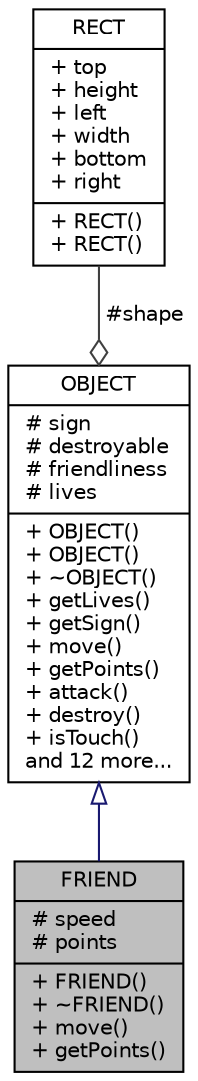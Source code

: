 digraph "FRIEND"
{
  edge [fontname="Helvetica",fontsize="10",labelfontname="Helvetica",labelfontsize="10"];
  node [fontname="Helvetica",fontsize="10",shape=record];
  Node1 [label="{FRIEND\n|# speed\l# points\l|+ FRIEND()\l+ ~FRIEND()\l+ move()\l+ getPoints()\l}",height=0.2,width=0.4,color="black", fillcolor="grey75", style="filled", fontcolor="black"];
  Node2 -> Node1 [dir="back",color="midnightblue",fontsize="10",style="solid",arrowtail="onormal",fontname="Helvetica"];
  Node2 [label="{OBJECT\n|# sign\l# destroyable\l# friendliness\l# lives\l|+ OBJECT()\l+ OBJECT()\l+ ~OBJECT()\l+ getLives()\l+ getSign()\l+ move()\l+ getPoints()\l+ attack()\l+ destroy()\l+ isTouch()\land 12 more...\l}",height=0.2,width=0.4,color="black", fillcolor="white", style="filled",URL="$classOBJECT.html"];
  Node3 -> Node2 [color="grey25",fontsize="10",style="solid",label=" #shape" ,arrowhead="odiamond",fontname="Helvetica"];
  Node3 [label="{RECT\n|+ top\l+ height\l+ left\l+ width\l+ bottom\l+ right\l|+ RECT()\l+ RECT()\l}",height=0.2,width=0.4,color="black", fillcolor="white", style="filled",URL="$structRECT.html"];
}
